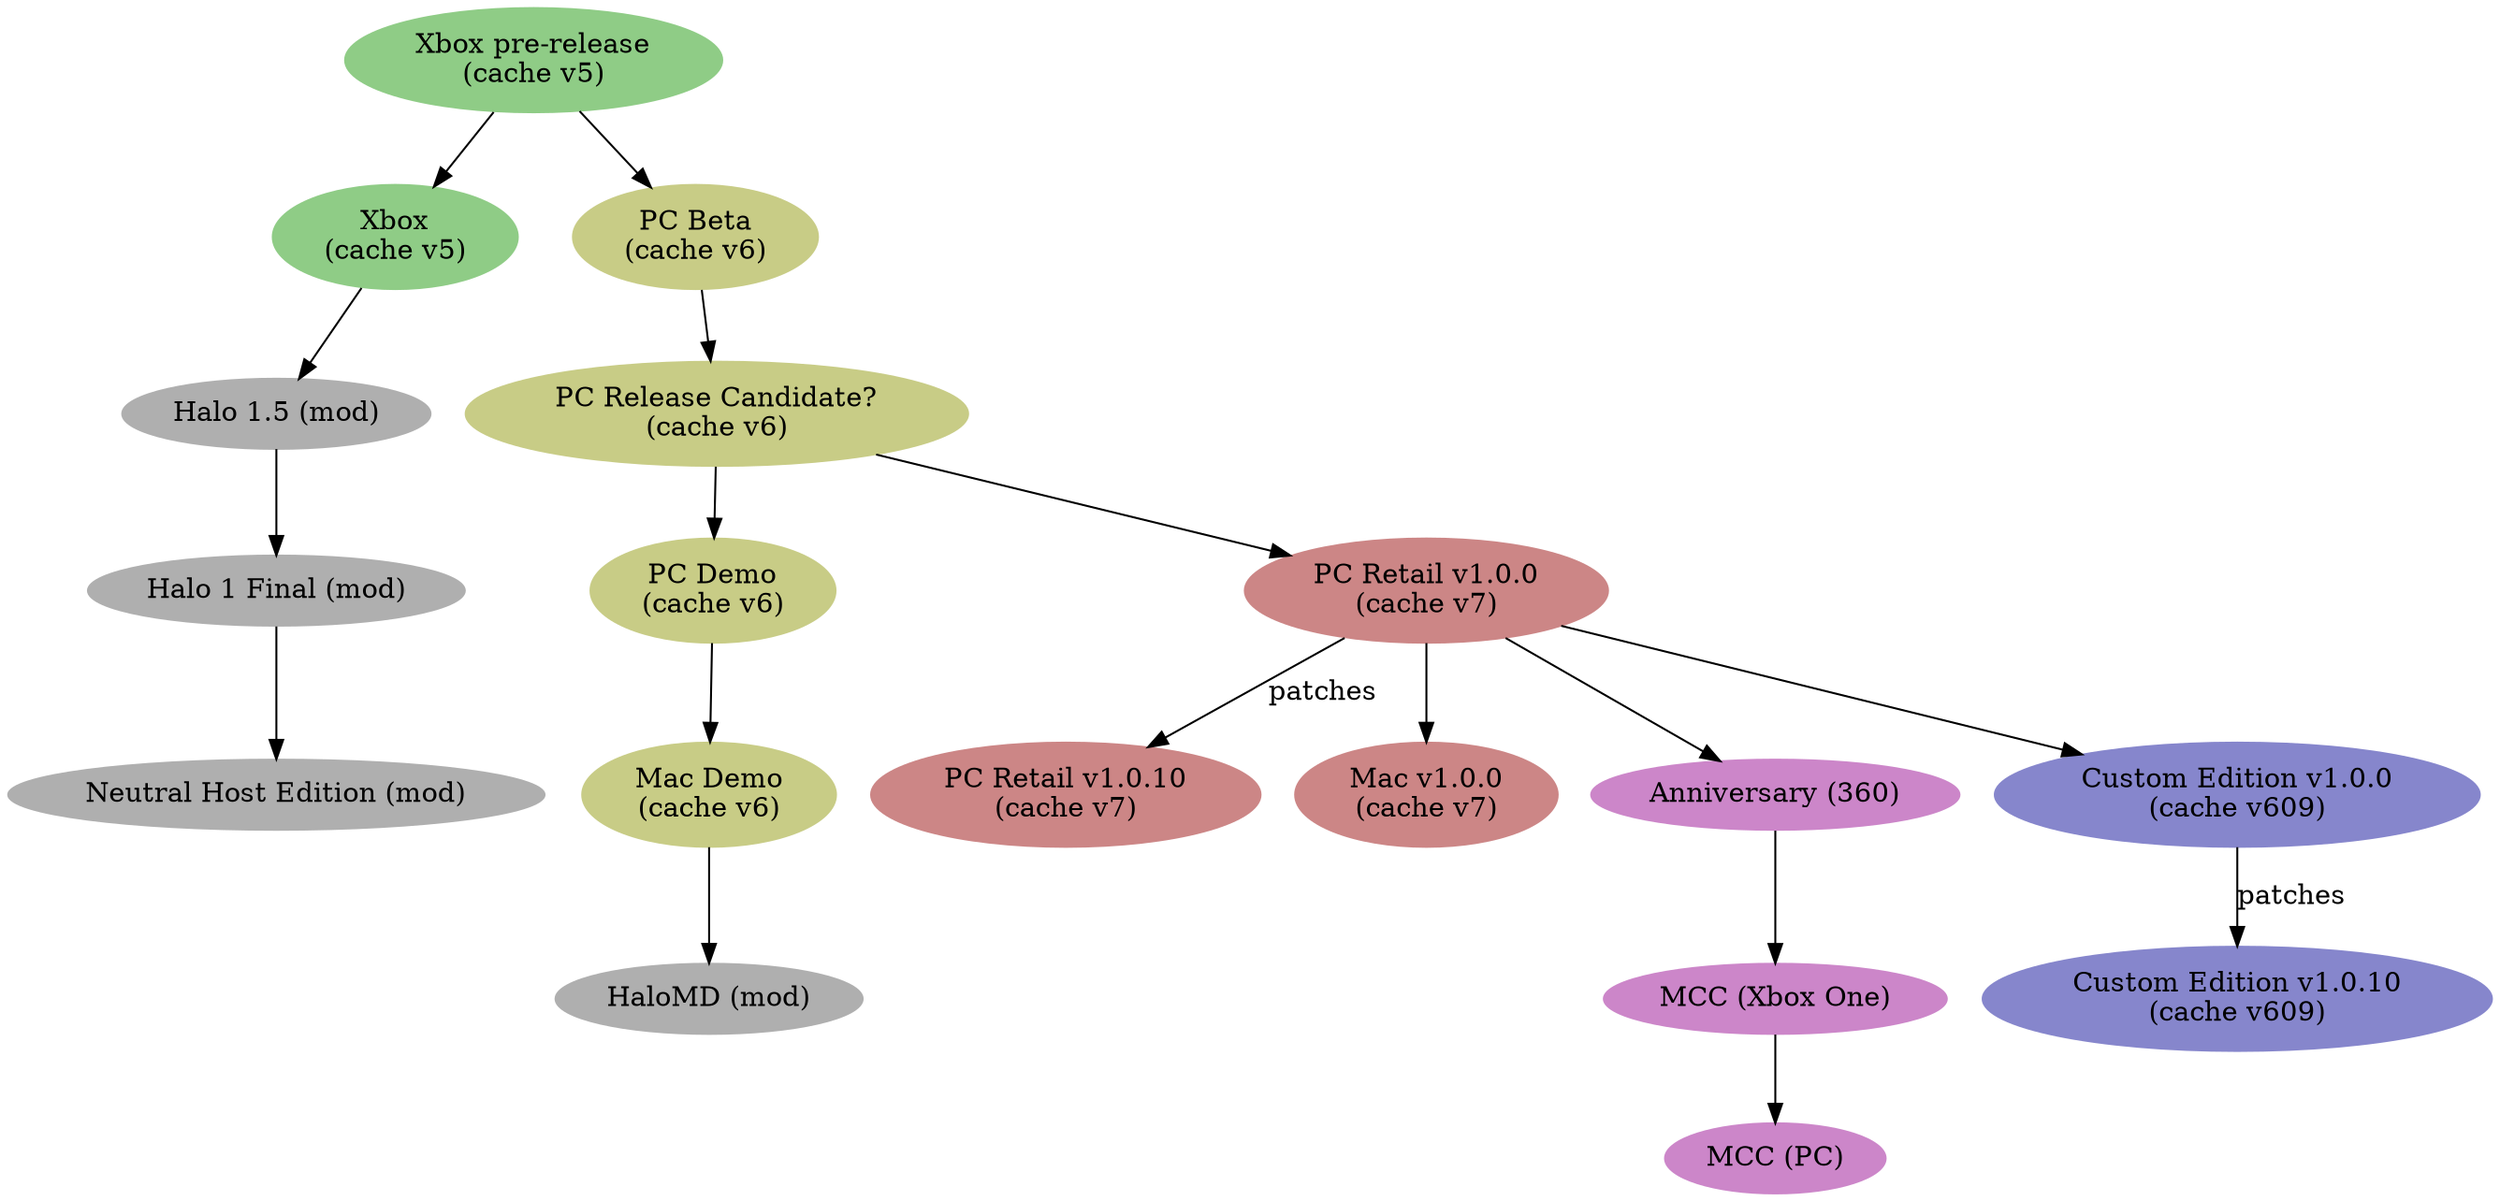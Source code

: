 digraph G {
  # cache v5
  node [style=filled color="#8fcc86"]
  pre [label="Xbox pre-release\n(cache v5)"];
  h1x [label="Xbox\n(cache v5)"];

  # cache v6
  node [style=filled color="#c8cc86"];
  pc_beta [label="PC Beta\n(cache v6)"];
  pc_rc [label="PC Release Candidate?\n(cache v6)"];
  pc_demo [label="PC Demo\n(cache v6)"];
  mac_demo [label="Mac Demo\n(cache v6)"];

  # cache v7
  node [style=filled color="#cc8686"];
  pc_100 [label="PC Retail v1.0.0\n(cache v7)"];
  pc_110 [label="PC Retail v1.0.10\n(cache v7)"];
  mac [label="Mac v1.0.0\n(cache v7)"];

  # cache v7 kinda (invader v563)
  node [style=filled color="#cc86c9"];
  ann [label="Anniversary (360)"]; #\n(cache v563)
  mccx [label="MCC (Xbox One)"];
  mccpc [label="MCC (PC)"];

  # cache v609
  node [style=filled color="#8686cc"];
  ce_100 [label="Custom Edition v1.0.0\n(cache v609)"];
  ce_110 [label="Custom Edition v1.0.10\n(cache v609)"];

  #mods
  node [style=filled color="#afafaf"];
  h15 [label="Halo 1.5 (mod)"];
  h1final [label="Halo 1 Final (mod)"];
  nhe [label="Neutral Host Edition (mod)"];
  halomd [label="HaloMD (mod)"];

  pre -> h1x;

  # gearbox pc lineage
  pre -> pc_beta;
  pc_beta -> pc_rc;
  pc_rc -> pc_100;
  pc_100 -> pc_110 [label="patches"];

  # pc forks
  pc_100 -> ce_100;
  ce_100 -> ce_110 [label="patches"];
  pc_100 -> mac;
  pc_rc -> pc_demo;
  pc_demo -> mac_demo;

  #xbox mods
  h1x -> h15;
  h15 -> h1final;
  h1final -> nhe;
  mac_demo -> halomd;

  # cea and mcc
  pc_100 -> ann;
  ann -> mccx;
  mccx -> mccpc;
}
